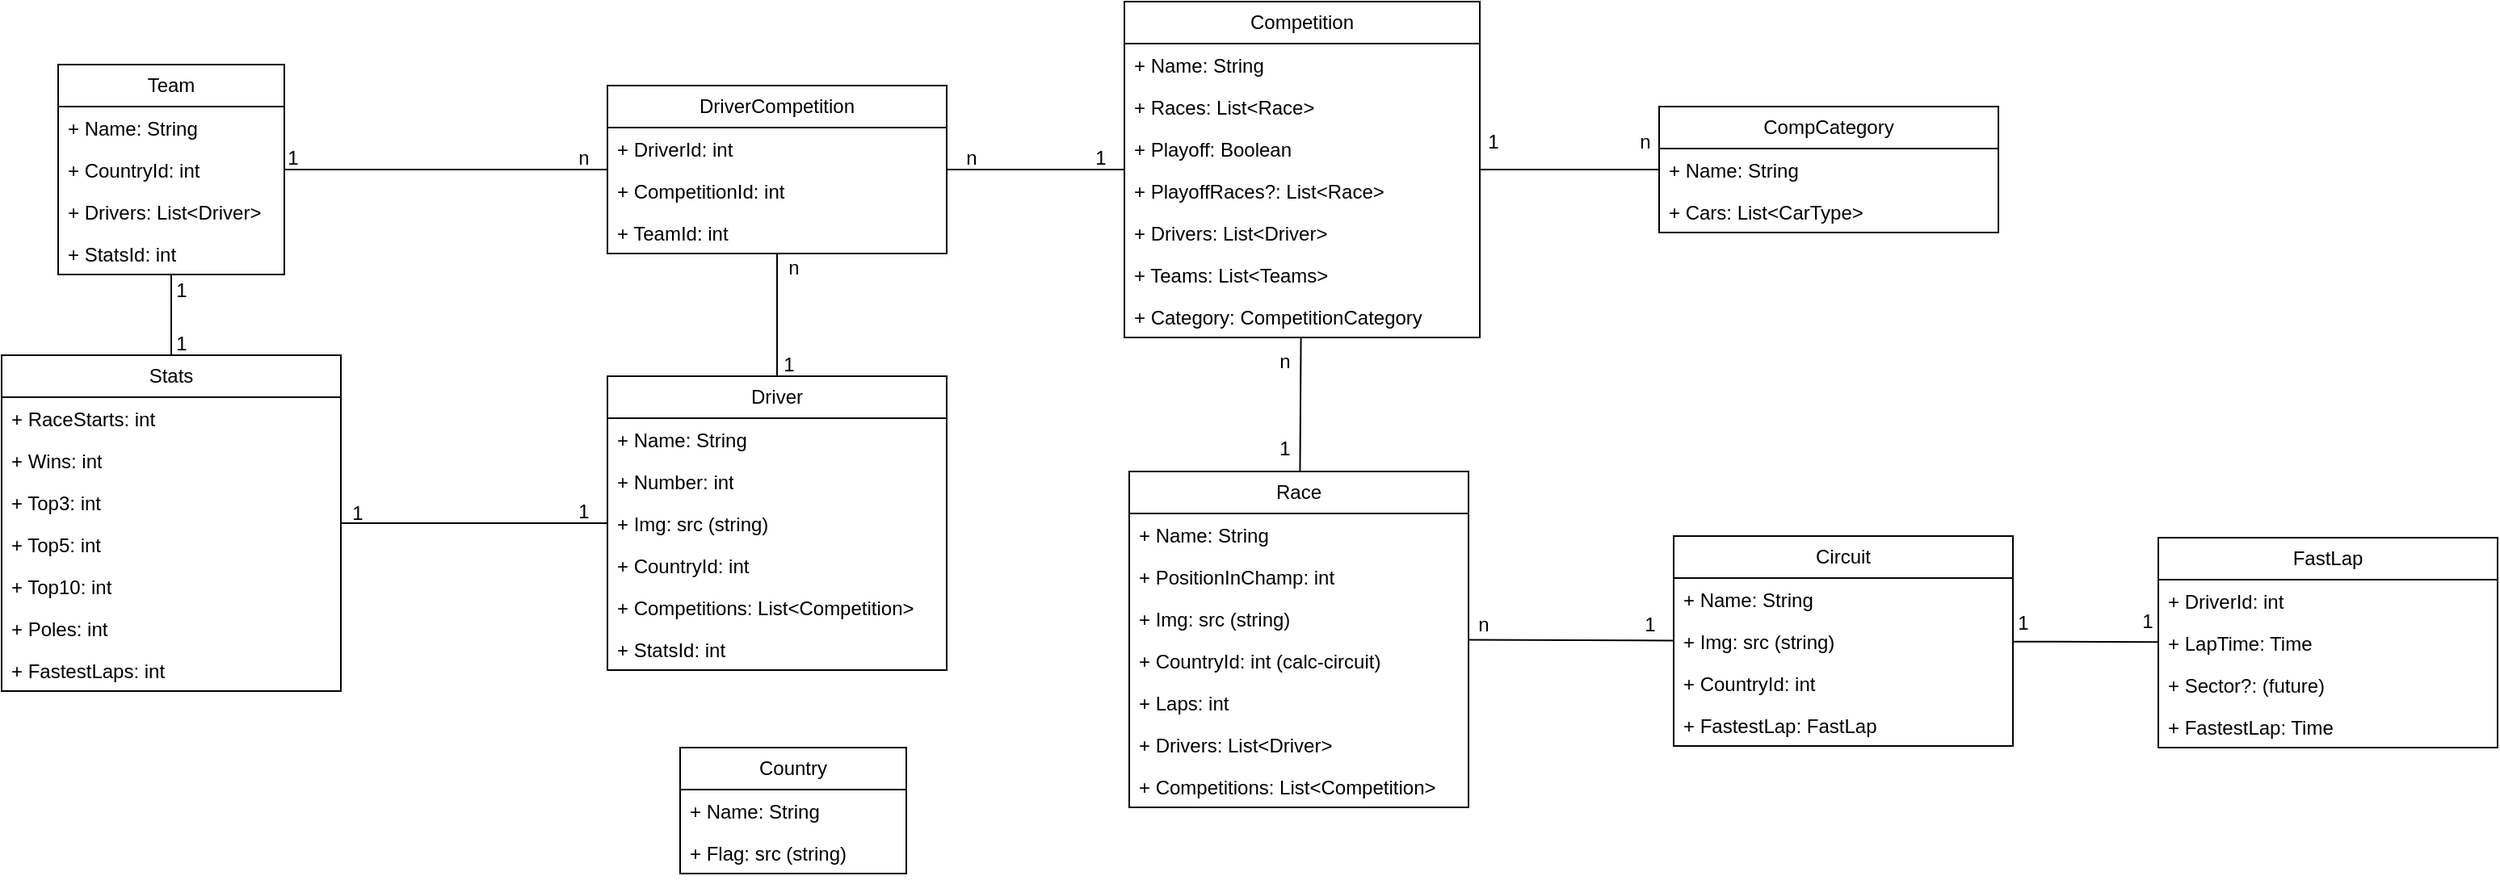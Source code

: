 <mxfile version="28.1.2">
  <diagram name="Página-1" id="OcSUh1CLWAXTDIVpvBT7">
    <mxGraphModel dx="2556" dy="1022" grid="1" gridSize="10" guides="1" tooltips="1" connect="1" arrows="1" fold="1" page="1" pageScale="1" pageWidth="827" pageHeight="1169" math="0" shadow="0">
      <root>
        <mxCell id="0" />
        <mxCell id="1" parent="0" />
        <mxCell id="iZZwLpHym2MTSKDfrfh_-1" value="Competition" style="swimlane;fontStyle=0;childLayout=stackLayout;horizontal=1;startSize=26;fillColor=none;horizontalStack=0;resizeParent=1;resizeParentMax=0;resizeLast=0;collapsible=1;marginBottom=0;whiteSpace=wrap;html=1;" parent="1" vertex="1">
          <mxGeometry x="120" y="58" width="220" height="208" as="geometry" />
        </mxCell>
        <mxCell id="iZZwLpHym2MTSKDfrfh_-2" value="+ Name: String" style="text;strokeColor=none;fillColor=none;align=left;verticalAlign=top;spacingLeft=4;spacingRight=4;overflow=hidden;rotatable=0;points=[[0,0.5],[1,0.5]];portConstraint=eastwest;whiteSpace=wrap;html=1;" parent="iZZwLpHym2MTSKDfrfh_-1" vertex="1">
          <mxGeometry y="26" width="220" height="26" as="geometry" />
        </mxCell>
        <mxCell id="iZZwLpHym2MTSKDfrfh_-3" value="+ Races: List&amp;lt;Race&amp;gt;" style="text;strokeColor=none;fillColor=none;align=left;verticalAlign=top;spacingLeft=4;spacingRight=4;overflow=hidden;rotatable=0;points=[[0,0.5],[1,0.5]];portConstraint=eastwest;whiteSpace=wrap;html=1;" parent="iZZwLpHym2MTSKDfrfh_-1" vertex="1">
          <mxGeometry y="52" width="220" height="26" as="geometry" />
        </mxCell>
        <mxCell id="iZZwLpHym2MTSKDfrfh_-4" value="+ Playoff: Boolean" style="text;strokeColor=none;fillColor=none;align=left;verticalAlign=top;spacingLeft=4;spacingRight=4;overflow=hidden;rotatable=0;points=[[0,0.5],[1,0.5]];portConstraint=eastwest;whiteSpace=wrap;html=1;" parent="iZZwLpHym2MTSKDfrfh_-1" vertex="1">
          <mxGeometry y="78" width="220" height="26" as="geometry" />
        </mxCell>
        <mxCell id="zDbxEIjYkLDfQTw5NEJN-1" value="+ PlayoffRaces?: List&amp;lt;Race&amp;gt;" style="text;strokeColor=none;fillColor=none;align=left;verticalAlign=top;spacingLeft=4;spacingRight=4;overflow=hidden;rotatable=0;points=[[0,0.5],[1,0.5]];portConstraint=eastwest;whiteSpace=wrap;html=1;" vertex="1" parent="iZZwLpHym2MTSKDfrfh_-1">
          <mxGeometry y="104" width="220" height="26" as="geometry" />
        </mxCell>
        <mxCell id="iZZwLpHym2MTSKDfrfh_-11" value="+ Drivers: List&amp;lt;Driver&amp;gt;" style="text;strokeColor=none;fillColor=none;align=left;verticalAlign=top;spacingLeft=4;spacingRight=4;overflow=hidden;rotatable=0;points=[[0,0.5],[1,0.5]];portConstraint=eastwest;whiteSpace=wrap;html=1;" parent="iZZwLpHym2MTSKDfrfh_-1" vertex="1">
          <mxGeometry y="130" width="220" height="26" as="geometry" />
        </mxCell>
        <mxCell id="iZZwLpHym2MTSKDfrfh_-61" value="+ Teams: List&amp;lt;Teams&amp;gt;" style="text;strokeColor=none;fillColor=none;align=left;verticalAlign=top;spacingLeft=4;spacingRight=4;overflow=hidden;rotatable=0;points=[[0,0.5],[1,0.5]];portConstraint=eastwest;whiteSpace=wrap;html=1;" parent="iZZwLpHym2MTSKDfrfh_-1" vertex="1">
          <mxGeometry y="156" width="220" height="26" as="geometry" />
        </mxCell>
        <mxCell id="iZZwLpHym2MTSKDfrfh_-5" value="+ Category: CompetitionCategory" style="text;strokeColor=none;fillColor=none;align=left;verticalAlign=top;spacingLeft=4;spacingRight=4;overflow=hidden;rotatable=0;points=[[0,0.5],[1,0.5]];portConstraint=eastwest;whiteSpace=wrap;html=1;" parent="iZZwLpHym2MTSKDfrfh_-1" vertex="1">
          <mxGeometry y="182" width="220" height="26" as="geometry" />
        </mxCell>
        <mxCell id="iZZwLpHym2MTSKDfrfh_-6" value="Driver" style="swimlane;fontStyle=0;childLayout=stackLayout;horizontal=1;startSize=26;fillColor=none;horizontalStack=0;resizeParent=1;resizeParentMax=0;resizeLast=0;collapsible=1;marginBottom=0;whiteSpace=wrap;html=1;" parent="1" vertex="1">
          <mxGeometry x="-200" y="290" width="210" height="182" as="geometry" />
        </mxCell>
        <mxCell id="iZZwLpHym2MTSKDfrfh_-7" value="+ Name: String" style="text;strokeColor=none;fillColor=none;align=left;verticalAlign=top;spacingLeft=4;spacingRight=4;overflow=hidden;rotatable=0;points=[[0,0.5],[1,0.5]];portConstraint=eastwest;whiteSpace=wrap;html=1;" parent="iZZwLpHym2MTSKDfrfh_-6" vertex="1">
          <mxGeometry y="26" width="210" height="26" as="geometry" />
        </mxCell>
        <mxCell id="iZZwLpHym2MTSKDfrfh_-8" value="+ Number: int" style="text;strokeColor=none;fillColor=none;align=left;verticalAlign=top;spacingLeft=4;spacingRight=4;overflow=hidden;rotatable=0;points=[[0,0.5],[1,0.5]];portConstraint=eastwest;whiteSpace=wrap;html=1;" parent="iZZwLpHym2MTSKDfrfh_-6" vertex="1">
          <mxGeometry y="52" width="210" height="26" as="geometry" />
        </mxCell>
        <mxCell id="iZZwLpHym2MTSKDfrfh_-24" value="+ Img: src (string)" style="text;strokeColor=none;fillColor=none;align=left;verticalAlign=top;spacingLeft=4;spacingRight=4;overflow=hidden;rotatable=0;points=[[0,0.5],[1,0.5]];portConstraint=eastwest;whiteSpace=wrap;html=1;" parent="iZZwLpHym2MTSKDfrfh_-6" vertex="1">
          <mxGeometry y="78" width="210" height="26" as="geometry" />
        </mxCell>
        <mxCell id="iZZwLpHym2MTSKDfrfh_-9" value="+ CountryId: int" style="text;strokeColor=none;fillColor=none;align=left;verticalAlign=top;spacingLeft=4;spacingRight=4;overflow=hidden;rotatable=0;points=[[0,0.5],[1,0.5]];portConstraint=eastwest;whiteSpace=wrap;html=1;" parent="iZZwLpHym2MTSKDfrfh_-6" vertex="1">
          <mxGeometry y="104" width="210" height="26" as="geometry" />
        </mxCell>
        <mxCell id="iZZwLpHym2MTSKDfrfh_-25" value="+ Competitions: List&amp;lt;Competition&amp;gt;" style="text;strokeColor=none;fillColor=none;align=left;verticalAlign=top;spacingLeft=4;spacingRight=4;overflow=hidden;rotatable=0;points=[[0,0.5],[1,0.5]];portConstraint=eastwest;whiteSpace=wrap;html=1;" parent="iZZwLpHym2MTSKDfrfh_-6" vertex="1">
          <mxGeometry y="130" width="210" height="26" as="geometry" />
        </mxCell>
        <mxCell id="zDbxEIjYkLDfQTw5NEJN-67" value="+ StatsId: int" style="text;strokeColor=none;fillColor=none;align=left;verticalAlign=top;spacingLeft=4;spacingRight=4;overflow=hidden;rotatable=0;points=[[0,0.5],[1,0.5]];portConstraint=eastwest;whiteSpace=wrap;html=1;" vertex="1" parent="iZZwLpHym2MTSKDfrfh_-6">
          <mxGeometry y="156" width="210" height="26" as="geometry" />
        </mxCell>
        <mxCell id="iZZwLpHym2MTSKDfrfh_-12" value="Team" style="swimlane;fontStyle=0;childLayout=stackLayout;horizontal=1;startSize=26;fillColor=none;horizontalStack=0;resizeParent=1;resizeParentMax=0;resizeLast=0;collapsible=1;marginBottom=0;whiteSpace=wrap;html=1;" parent="1" vertex="1">
          <mxGeometry x="-540" y="97" width="140" height="130" as="geometry" />
        </mxCell>
        <mxCell id="iZZwLpHym2MTSKDfrfh_-13" value="+ Name: String" style="text;strokeColor=none;fillColor=none;align=left;verticalAlign=top;spacingLeft=4;spacingRight=4;overflow=hidden;rotatable=0;points=[[0,0.5],[1,0.5]];portConstraint=eastwest;whiteSpace=wrap;html=1;" parent="iZZwLpHym2MTSKDfrfh_-12" vertex="1">
          <mxGeometry y="26" width="140" height="26" as="geometry" />
        </mxCell>
        <mxCell id="iZZwLpHym2MTSKDfrfh_-22" value="+ CountryId: int" style="text;strokeColor=none;fillColor=none;align=left;verticalAlign=top;spacingLeft=4;spacingRight=4;overflow=hidden;rotatable=0;points=[[0,0.5],[1,0.5]];portConstraint=eastwest;whiteSpace=wrap;html=1;" parent="iZZwLpHym2MTSKDfrfh_-12" vertex="1">
          <mxGeometry y="52" width="140" height="26" as="geometry" />
        </mxCell>
        <mxCell id="zDbxEIjYkLDfQTw5NEJN-13" value="+ Drivers: List&amp;lt;Driver&amp;gt;" style="text;strokeColor=none;fillColor=none;align=left;verticalAlign=top;spacingLeft=4;spacingRight=4;overflow=hidden;rotatable=0;points=[[0,0.5],[1,0.5]];portConstraint=eastwest;whiteSpace=wrap;html=1;" vertex="1" parent="iZZwLpHym2MTSKDfrfh_-12">
          <mxGeometry y="78" width="140" height="26" as="geometry" />
        </mxCell>
        <mxCell id="zDbxEIjYkLDfQTw5NEJN-66" value="+ StatsId: int" style="text;strokeColor=none;fillColor=none;align=left;verticalAlign=top;spacingLeft=4;spacingRight=4;overflow=hidden;rotatable=0;points=[[0,0.5],[1,0.5]];portConstraint=eastwest;whiteSpace=wrap;html=1;" vertex="1" parent="iZZwLpHym2MTSKDfrfh_-12">
          <mxGeometry y="104" width="140" height="26" as="geometry" />
        </mxCell>
        <mxCell id="iZZwLpHym2MTSKDfrfh_-17" value="Country" style="swimlane;fontStyle=0;childLayout=stackLayout;horizontal=1;startSize=26;fillColor=none;horizontalStack=0;resizeParent=1;resizeParentMax=0;resizeLast=0;collapsible=1;marginBottom=0;whiteSpace=wrap;html=1;" parent="1" vertex="1">
          <mxGeometry x="-155" y="520" width="140" height="78" as="geometry" />
        </mxCell>
        <mxCell id="iZZwLpHym2MTSKDfrfh_-18" value="+ Name: String" style="text;strokeColor=none;fillColor=none;align=left;verticalAlign=top;spacingLeft=4;spacingRight=4;overflow=hidden;rotatable=0;points=[[0,0.5],[1,0.5]];portConstraint=eastwest;whiteSpace=wrap;html=1;" parent="iZZwLpHym2MTSKDfrfh_-17" vertex="1">
          <mxGeometry y="26" width="140" height="26" as="geometry" />
        </mxCell>
        <mxCell id="iZZwLpHym2MTSKDfrfh_-19" value="+ Flag: src (string)" style="text;strokeColor=none;fillColor=none;align=left;verticalAlign=top;spacingLeft=4;spacingRight=4;overflow=hidden;rotatable=0;points=[[0,0.5],[1,0.5]];portConstraint=eastwest;whiteSpace=wrap;html=1;" parent="iZZwLpHym2MTSKDfrfh_-17" vertex="1">
          <mxGeometry y="52" width="140" height="26" as="geometry" />
        </mxCell>
        <mxCell id="iZZwLpHym2MTSKDfrfh_-26" value="Stats" style="swimlane;fontStyle=0;childLayout=stackLayout;horizontal=1;startSize=26;fillColor=none;horizontalStack=0;resizeParent=1;resizeParentMax=0;resizeLast=0;collapsible=1;marginBottom=0;whiteSpace=wrap;html=1;" parent="1" vertex="1">
          <mxGeometry x="-575" y="277" width="210" height="208" as="geometry" />
        </mxCell>
        <mxCell id="zDbxEIjYkLDfQTw5NEJN-65" value="+ RaceStarts&lt;span style=&quot;background-color: transparent; color: light-dark(rgb(0, 0, 0), rgb(255, 255, 255));&quot;&gt;: int&lt;/span&gt;" style="text;strokeColor=none;fillColor=none;align=left;verticalAlign=top;spacingLeft=4;spacingRight=4;overflow=hidden;rotatable=0;points=[[0,0.5],[1,0.5]];portConstraint=eastwest;whiteSpace=wrap;html=1;" vertex="1" parent="iZZwLpHym2MTSKDfrfh_-26">
          <mxGeometry y="26" width="210" height="26" as="geometry" />
        </mxCell>
        <mxCell id="iZZwLpHym2MTSKDfrfh_-32" value="+ Wins: int" style="text;strokeColor=none;fillColor=none;align=left;verticalAlign=top;spacingLeft=4;spacingRight=4;overflow=hidden;rotatable=0;points=[[0,0.5],[1,0.5]];portConstraint=eastwest;whiteSpace=wrap;html=1;" parent="iZZwLpHym2MTSKDfrfh_-26" vertex="1">
          <mxGeometry y="52" width="210" height="26" as="geometry" />
        </mxCell>
        <mxCell id="zDbxEIjYkLDfQTw5NEJN-25" value="+ Top3: int" style="text;strokeColor=none;fillColor=none;align=left;verticalAlign=top;spacingLeft=4;spacingRight=4;overflow=hidden;rotatable=0;points=[[0,0.5],[1,0.5]];portConstraint=eastwest;whiteSpace=wrap;html=1;" vertex="1" parent="iZZwLpHym2MTSKDfrfh_-26">
          <mxGeometry y="78" width="210" height="26" as="geometry" />
        </mxCell>
        <mxCell id="zDbxEIjYkLDfQTw5NEJN-27" value="+ Top5: int" style="text;strokeColor=none;fillColor=none;align=left;verticalAlign=top;spacingLeft=4;spacingRight=4;overflow=hidden;rotatable=0;points=[[0,0.5],[1,0.5]];portConstraint=eastwest;whiteSpace=wrap;html=1;" vertex="1" parent="iZZwLpHym2MTSKDfrfh_-26">
          <mxGeometry y="104" width="210" height="26" as="geometry" />
        </mxCell>
        <mxCell id="zDbxEIjYkLDfQTw5NEJN-64" value="+ Top10: int" style="text;strokeColor=none;fillColor=none;align=left;verticalAlign=top;spacingLeft=4;spacingRight=4;overflow=hidden;rotatable=0;points=[[0,0.5],[1,0.5]];portConstraint=eastwest;whiteSpace=wrap;html=1;" vertex="1" parent="iZZwLpHym2MTSKDfrfh_-26">
          <mxGeometry y="130" width="210" height="26" as="geometry" />
        </mxCell>
        <mxCell id="zDbxEIjYkLDfQTw5NEJN-26" value="+ Poles: int" style="text;strokeColor=none;fillColor=none;align=left;verticalAlign=top;spacingLeft=4;spacingRight=4;overflow=hidden;rotatable=0;points=[[0,0.5],[1,0.5]];portConstraint=eastwest;whiteSpace=wrap;html=1;" vertex="1" parent="iZZwLpHym2MTSKDfrfh_-26">
          <mxGeometry y="156" width="210" height="26" as="geometry" />
        </mxCell>
        <mxCell id="zDbxEIjYkLDfQTw5NEJN-28" value="+ FastestLaps: int" style="text;strokeColor=none;fillColor=none;align=left;verticalAlign=top;spacingLeft=4;spacingRight=4;overflow=hidden;rotatable=0;points=[[0,0.5],[1,0.5]];portConstraint=eastwest;whiteSpace=wrap;html=1;" vertex="1" parent="iZZwLpHym2MTSKDfrfh_-26">
          <mxGeometry y="182" width="210" height="26" as="geometry" />
        </mxCell>
        <mxCell id="iZZwLpHym2MTSKDfrfh_-34" value="Race" style="swimlane;fontStyle=0;childLayout=stackLayout;horizontal=1;startSize=26;fillColor=none;horizontalStack=0;resizeParent=1;resizeParentMax=0;resizeLast=0;collapsible=1;marginBottom=0;whiteSpace=wrap;html=1;" parent="1" vertex="1">
          <mxGeometry x="123" y="349" width="210" height="208" as="geometry" />
        </mxCell>
        <mxCell id="iZZwLpHym2MTSKDfrfh_-35" value="+ Name: String" style="text;strokeColor=none;fillColor=none;align=left;verticalAlign=top;spacingLeft=4;spacingRight=4;overflow=hidden;rotatable=0;points=[[0,0.5],[1,0.5]];portConstraint=eastwest;whiteSpace=wrap;html=1;" parent="iZZwLpHym2MTSKDfrfh_-34" vertex="1">
          <mxGeometry y="26" width="210" height="26" as="geometry" />
        </mxCell>
        <mxCell id="iZZwLpHym2MTSKDfrfh_-36" value="+ PositionInChamp: int" style="text;strokeColor=none;fillColor=none;align=left;verticalAlign=top;spacingLeft=4;spacingRight=4;overflow=hidden;rotatable=0;points=[[0,0.5],[1,0.5]];portConstraint=eastwest;whiteSpace=wrap;html=1;" parent="iZZwLpHym2MTSKDfrfh_-34" vertex="1">
          <mxGeometry y="52" width="210" height="26" as="geometry" />
        </mxCell>
        <mxCell id="iZZwLpHym2MTSKDfrfh_-37" value="+ Img: src (string)" style="text;strokeColor=none;fillColor=none;align=left;verticalAlign=top;spacingLeft=4;spacingRight=4;overflow=hidden;rotatable=0;points=[[0,0.5],[1,0.5]];portConstraint=eastwest;whiteSpace=wrap;html=1;" parent="iZZwLpHym2MTSKDfrfh_-34" vertex="1">
          <mxGeometry y="78" width="210" height="26" as="geometry" />
        </mxCell>
        <mxCell id="iZZwLpHym2MTSKDfrfh_-38" value="+ CountryId: int (calc-circuit)" style="text;strokeColor=none;fillColor=none;align=left;verticalAlign=top;spacingLeft=4;spacingRight=4;overflow=hidden;rotatable=0;points=[[0,0.5],[1,0.5]];portConstraint=eastwest;whiteSpace=wrap;html=1;" parent="iZZwLpHym2MTSKDfrfh_-34" vertex="1">
          <mxGeometry y="104" width="210" height="26" as="geometry" />
        </mxCell>
        <mxCell id="zDbxEIjYkLDfQTw5NEJN-48" value="+ Laps: int" style="text;strokeColor=none;fillColor=none;align=left;verticalAlign=top;spacingLeft=4;spacingRight=4;overflow=hidden;rotatable=0;points=[[0,0.5],[1,0.5]];portConstraint=eastwest;whiteSpace=wrap;html=1;" vertex="1" parent="iZZwLpHym2MTSKDfrfh_-34">
          <mxGeometry y="130" width="210" height="26" as="geometry" />
        </mxCell>
        <mxCell id="iZZwLpHym2MTSKDfrfh_-39" value="+ Drivers: List&amp;lt;Driver&amp;gt;" style="text;strokeColor=none;fillColor=none;align=left;verticalAlign=top;spacingLeft=4;spacingRight=4;overflow=hidden;rotatable=0;points=[[0,0.5],[1,0.5]];portConstraint=eastwest;whiteSpace=wrap;html=1;" parent="iZZwLpHym2MTSKDfrfh_-34" vertex="1">
          <mxGeometry y="156" width="210" height="26" as="geometry" />
        </mxCell>
        <mxCell id="iZZwLpHym2MTSKDfrfh_-40" value="+ Competitions: List&amp;lt;Competition&amp;gt;" style="text;strokeColor=none;fillColor=none;align=left;verticalAlign=top;spacingLeft=4;spacingRight=4;overflow=hidden;rotatable=0;points=[[0,0.5],[1,0.5]];portConstraint=eastwest;whiteSpace=wrap;html=1;" parent="iZZwLpHym2MTSKDfrfh_-34" vertex="1">
          <mxGeometry y="182" width="210" height="26" as="geometry" />
        </mxCell>
        <mxCell id="iZZwLpHym2MTSKDfrfh_-41" value="DriverCompetition" style="swimlane;fontStyle=0;childLayout=stackLayout;horizontal=1;startSize=26;fillColor=none;horizontalStack=0;resizeParent=1;resizeParentMax=0;resizeLast=0;collapsible=1;marginBottom=0;whiteSpace=wrap;html=1;" parent="1" vertex="1">
          <mxGeometry x="-200" y="110" width="210" height="104" as="geometry" />
        </mxCell>
        <mxCell id="iZZwLpHym2MTSKDfrfh_-42" value="+ DriverId: int" style="text;strokeColor=none;fillColor=none;align=left;verticalAlign=top;spacingLeft=4;spacingRight=4;overflow=hidden;rotatable=0;points=[[0,0.5],[1,0.5]];portConstraint=eastwest;whiteSpace=wrap;html=1;" parent="iZZwLpHym2MTSKDfrfh_-41" vertex="1">
          <mxGeometry y="26" width="210" height="26" as="geometry" />
        </mxCell>
        <mxCell id="iZZwLpHym2MTSKDfrfh_-43" value="+ CompetitionId: int" style="text;strokeColor=none;fillColor=none;align=left;verticalAlign=top;spacingLeft=4;spacingRight=4;overflow=hidden;rotatable=0;points=[[0,0.5],[1,0.5]];portConstraint=eastwest;whiteSpace=wrap;html=1;" parent="iZZwLpHym2MTSKDfrfh_-41" vertex="1">
          <mxGeometry y="52" width="210" height="26" as="geometry" />
        </mxCell>
        <mxCell id="iZZwLpHym2MTSKDfrfh_-44" value="+ TeamId: int" style="text;strokeColor=none;fillColor=none;align=left;verticalAlign=top;spacingLeft=4;spacingRight=4;overflow=hidden;rotatable=0;points=[[0,0.5],[1,0.5]];portConstraint=eastwest;whiteSpace=wrap;html=1;" parent="iZZwLpHym2MTSKDfrfh_-41" vertex="1">
          <mxGeometry y="78" width="210" height="26" as="geometry" />
        </mxCell>
        <mxCell id="iZZwLpHym2MTSKDfrfh_-49" value="" style="endArrow=none;html=1;rounded=0;" parent="1" source="iZZwLpHym2MTSKDfrfh_-6" target="iZZwLpHym2MTSKDfrfh_-41" edge="1">
          <mxGeometry width="50" height="50" relative="1" as="geometry">
            <mxPoint x="-30" y="270" as="sourcePoint" />
            <mxPoint x="20" y="220" as="targetPoint" />
          </mxGeometry>
        </mxCell>
        <mxCell id="iZZwLpHym2MTSKDfrfh_-50" value="1" style="text;html=1;align=center;verticalAlign=middle;resizable=0;points=[];autosize=1;strokeColor=none;fillColor=none;" parent="1" vertex="1">
          <mxGeometry x="-103" y="268" width="30" height="30" as="geometry" />
        </mxCell>
        <mxCell id="iZZwLpHym2MTSKDfrfh_-51" value="n" style="text;html=1;align=center;verticalAlign=middle;resizable=0;points=[];autosize=1;strokeColor=none;fillColor=none;" parent="1" vertex="1">
          <mxGeometry x="-100" y="208" width="30" height="30" as="geometry" />
        </mxCell>
        <mxCell id="iZZwLpHym2MTSKDfrfh_-52" value="" style="endArrow=none;html=1;rounded=0;" parent="1" source="iZZwLpHym2MTSKDfrfh_-41" target="iZZwLpHym2MTSKDfrfh_-1" edge="1">
          <mxGeometry width="50" height="50" relative="1" as="geometry">
            <mxPoint x="-30" y="170" as="sourcePoint" />
            <mxPoint x="20" y="120" as="targetPoint" />
          </mxGeometry>
        </mxCell>
        <mxCell id="iZZwLpHym2MTSKDfrfh_-53" value="n" style="text;html=1;align=center;verticalAlign=middle;resizable=0;points=[];autosize=1;strokeColor=none;fillColor=none;" parent="1" vertex="1">
          <mxGeometry x="10" y="140" width="30" height="30" as="geometry" />
        </mxCell>
        <mxCell id="iZZwLpHym2MTSKDfrfh_-54" value="1" style="text;html=1;align=center;verticalAlign=middle;resizable=0;points=[];autosize=1;strokeColor=none;fillColor=none;" parent="1" vertex="1">
          <mxGeometry x="90" y="140" width="30" height="30" as="geometry" />
        </mxCell>
        <mxCell id="iZZwLpHym2MTSKDfrfh_-55" value="" style="endArrow=none;html=1;rounded=0;" parent="1" source="iZZwLpHym2MTSKDfrfh_-12" target="iZZwLpHym2MTSKDfrfh_-41" edge="1">
          <mxGeometry width="50" height="50" relative="1" as="geometry">
            <mxPoint x="-390" y="270" as="sourcePoint" />
            <mxPoint x="-340" y="220" as="targetPoint" />
          </mxGeometry>
        </mxCell>
        <mxCell id="iZZwLpHym2MTSKDfrfh_-56" value="n" style="text;html=1;align=center;verticalAlign=middle;resizable=0;points=[];autosize=1;strokeColor=none;fillColor=none;" parent="1" vertex="1">
          <mxGeometry x="-230" y="140" width="30" height="30" as="geometry" />
        </mxCell>
        <mxCell id="iZZwLpHym2MTSKDfrfh_-57" value="1" style="text;html=1;align=center;verticalAlign=middle;resizable=0;points=[];autosize=1;strokeColor=none;fillColor=none;" parent="1" vertex="1">
          <mxGeometry x="-410" y="140" width="30" height="30" as="geometry" />
        </mxCell>
        <mxCell id="zDbxEIjYkLDfQTw5NEJN-9" value="" style="endArrow=none;html=1;rounded=0;" edge="1" parent="1" source="iZZwLpHym2MTSKDfrfh_-34" target="iZZwLpHym2MTSKDfrfh_-1">
          <mxGeometry width="50" height="50" relative="1" as="geometry">
            <mxPoint x="210" y="300" as="sourcePoint" />
            <mxPoint x="260" y="250" as="targetPoint" />
          </mxGeometry>
        </mxCell>
        <mxCell id="zDbxEIjYkLDfQTw5NEJN-11" value="n" style="text;html=1;align=center;verticalAlign=middle;resizable=0;points=[];autosize=1;strokeColor=none;fillColor=none;" vertex="1" parent="1">
          <mxGeometry x="204" y="266" width="30" height="30" as="geometry" />
        </mxCell>
        <mxCell id="zDbxEIjYkLDfQTw5NEJN-12" value="1" style="text;html=1;align=center;verticalAlign=middle;resizable=0;points=[];autosize=1;strokeColor=none;fillColor=none;" vertex="1" parent="1">
          <mxGeometry x="204" y="320" width="30" height="30" as="geometry" />
        </mxCell>
        <mxCell id="zDbxEIjYkLDfQTw5NEJN-14" value="" style="endArrow=none;html=1;rounded=0;" edge="1" parent="1" source="iZZwLpHym2MTSKDfrfh_-26" target="iZZwLpHym2MTSKDfrfh_-6">
          <mxGeometry width="50" height="50" relative="1" as="geometry">
            <mxPoint x="-80" y="480" as="sourcePoint" />
            <mxPoint x="-30" y="430" as="targetPoint" />
          </mxGeometry>
        </mxCell>
        <mxCell id="zDbxEIjYkLDfQTw5NEJN-29" value="Circuit" style="swimlane;fontStyle=0;childLayout=stackLayout;horizontal=1;startSize=26;fillColor=none;horizontalStack=0;resizeParent=1;resizeParentMax=0;resizeLast=0;collapsible=1;marginBottom=0;whiteSpace=wrap;html=1;" vertex="1" parent="1">
          <mxGeometry x="460" y="389" width="210" height="130" as="geometry" />
        </mxCell>
        <mxCell id="zDbxEIjYkLDfQTw5NEJN-30" value="+ Name: String" style="text;strokeColor=none;fillColor=none;align=left;verticalAlign=top;spacingLeft=4;spacingRight=4;overflow=hidden;rotatable=0;points=[[0,0.5],[1,0.5]];portConstraint=eastwest;whiteSpace=wrap;html=1;" vertex="1" parent="zDbxEIjYkLDfQTw5NEJN-29">
          <mxGeometry y="26" width="210" height="26" as="geometry" />
        </mxCell>
        <mxCell id="zDbxEIjYkLDfQTw5NEJN-32" value="+ Img: src (string)" style="text;strokeColor=none;fillColor=none;align=left;verticalAlign=top;spacingLeft=4;spacingRight=4;overflow=hidden;rotatable=0;points=[[0,0.5],[1,0.5]];portConstraint=eastwest;whiteSpace=wrap;html=1;" vertex="1" parent="zDbxEIjYkLDfQTw5NEJN-29">
          <mxGeometry y="52" width="210" height="26" as="geometry" />
        </mxCell>
        <mxCell id="zDbxEIjYkLDfQTw5NEJN-33" value="+ CountryId: int" style="text;strokeColor=none;fillColor=none;align=left;verticalAlign=top;spacingLeft=4;spacingRight=4;overflow=hidden;rotatable=0;points=[[0,0.5],[1,0.5]];portConstraint=eastwest;whiteSpace=wrap;html=1;" vertex="1" parent="zDbxEIjYkLDfQTw5NEJN-29">
          <mxGeometry y="78" width="210" height="26" as="geometry" />
        </mxCell>
        <mxCell id="zDbxEIjYkLDfQTw5NEJN-36" value="+ FastestLap: FastLap" style="text;strokeColor=none;fillColor=none;align=left;verticalAlign=top;spacingLeft=4;spacingRight=4;overflow=hidden;rotatable=0;points=[[0,0.5],[1,0.5]];portConstraint=eastwest;whiteSpace=wrap;html=1;" vertex="1" parent="zDbxEIjYkLDfQTw5NEJN-29">
          <mxGeometry y="104" width="210" height="26" as="geometry" />
        </mxCell>
        <mxCell id="zDbxEIjYkLDfQTw5NEJN-37" value="" style="endArrow=none;html=1;rounded=0;" edge="1" parent="1" source="iZZwLpHym2MTSKDfrfh_-34" target="zDbxEIjYkLDfQTw5NEJN-29">
          <mxGeometry width="50" height="50" relative="1" as="geometry">
            <mxPoint x="310" y="580" as="sourcePoint" />
            <mxPoint x="360" y="530" as="targetPoint" />
          </mxGeometry>
        </mxCell>
        <mxCell id="zDbxEIjYkLDfQTw5NEJN-38" value="1" style="text;html=1;align=center;verticalAlign=middle;resizable=0;points=[];autosize=1;strokeColor=none;fillColor=none;" vertex="1" parent="1">
          <mxGeometry x="430" y="429" width="30" height="30" as="geometry" />
        </mxCell>
        <mxCell id="zDbxEIjYkLDfQTw5NEJN-39" value="n" style="text;html=1;align=center;verticalAlign=middle;resizable=0;points=[];autosize=1;strokeColor=none;fillColor=none;" vertex="1" parent="1">
          <mxGeometry x="327" y="429" width="30" height="30" as="geometry" />
        </mxCell>
        <mxCell id="zDbxEIjYkLDfQTw5NEJN-40" value="FastLap" style="swimlane;fontStyle=0;childLayout=stackLayout;horizontal=1;startSize=26;fillColor=none;horizontalStack=0;resizeParent=1;resizeParentMax=0;resizeLast=0;collapsible=1;marginBottom=0;whiteSpace=wrap;html=1;" vertex="1" parent="1">
          <mxGeometry x="760" y="390" width="210" height="130" as="geometry" />
        </mxCell>
        <mxCell id="zDbxEIjYkLDfQTw5NEJN-41" value="+ DriverId: int" style="text;strokeColor=none;fillColor=none;align=left;verticalAlign=top;spacingLeft=4;spacingRight=4;overflow=hidden;rotatable=0;points=[[0,0.5],[1,0.5]];portConstraint=eastwest;whiteSpace=wrap;html=1;" vertex="1" parent="zDbxEIjYkLDfQTw5NEJN-40">
          <mxGeometry y="26" width="210" height="26" as="geometry" />
        </mxCell>
        <mxCell id="zDbxEIjYkLDfQTw5NEJN-42" value="+ LapTime: Time" style="text;strokeColor=none;fillColor=none;align=left;verticalAlign=top;spacingLeft=4;spacingRight=4;overflow=hidden;rotatable=0;points=[[0,0.5],[1,0.5]];portConstraint=eastwest;whiteSpace=wrap;html=1;" vertex="1" parent="zDbxEIjYkLDfQTw5NEJN-40">
          <mxGeometry y="52" width="210" height="26" as="geometry" />
        </mxCell>
        <mxCell id="zDbxEIjYkLDfQTw5NEJN-43" value="+ Sector?: (future)" style="text;strokeColor=none;fillColor=none;align=left;verticalAlign=top;spacingLeft=4;spacingRight=4;overflow=hidden;rotatable=0;points=[[0,0.5],[1,0.5]];portConstraint=eastwest;whiteSpace=wrap;html=1;" vertex="1" parent="zDbxEIjYkLDfQTw5NEJN-40">
          <mxGeometry y="78" width="210" height="26" as="geometry" />
        </mxCell>
        <mxCell id="zDbxEIjYkLDfQTw5NEJN-44" value="+ FastestLap: Time" style="text;strokeColor=none;fillColor=none;align=left;verticalAlign=top;spacingLeft=4;spacingRight=4;overflow=hidden;rotatable=0;points=[[0,0.5],[1,0.5]];portConstraint=eastwest;whiteSpace=wrap;html=1;" vertex="1" parent="zDbxEIjYkLDfQTw5NEJN-40">
          <mxGeometry y="104" width="210" height="26" as="geometry" />
        </mxCell>
        <mxCell id="zDbxEIjYkLDfQTw5NEJN-45" value="" style="endArrow=none;html=1;rounded=0;" edge="1" parent="1" source="zDbxEIjYkLDfQTw5NEJN-29" target="zDbxEIjYkLDfQTw5NEJN-40">
          <mxGeometry width="50" height="50" relative="1" as="geometry">
            <mxPoint x="630" y="350" as="sourcePoint" />
            <mxPoint x="680" y="300" as="targetPoint" />
          </mxGeometry>
        </mxCell>
        <mxCell id="zDbxEIjYkLDfQTw5NEJN-46" value="1" style="text;html=1;align=center;verticalAlign=middle;resizable=0;points=[];autosize=1;strokeColor=none;fillColor=none;" vertex="1" parent="1">
          <mxGeometry x="661" y="428" width="30" height="30" as="geometry" />
        </mxCell>
        <mxCell id="zDbxEIjYkLDfQTw5NEJN-47" value="1" style="text;html=1;align=center;verticalAlign=middle;resizable=0;points=[];autosize=1;strokeColor=none;fillColor=none;" vertex="1" parent="1">
          <mxGeometry x="738" y="427" width="30" height="30" as="geometry" />
        </mxCell>
        <mxCell id="zDbxEIjYkLDfQTw5NEJN-49" value="CompCategory" style="swimlane;fontStyle=0;childLayout=stackLayout;horizontal=1;startSize=26;fillColor=none;horizontalStack=0;resizeParent=1;resizeParentMax=0;resizeLast=0;collapsible=1;marginBottom=0;whiteSpace=wrap;html=1;" vertex="1" parent="1">
          <mxGeometry x="451" y="123" width="210" height="78" as="geometry" />
        </mxCell>
        <mxCell id="zDbxEIjYkLDfQTw5NEJN-50" value="+ Name: String" style="text;strokeColor=none;fillColor=none;align=left;verticalAlign=top;spacingLeft=4;spacingRight=4;overflow=hidden;rotatable=0;points=[[0,0.5],[1,0.5]];portConstraint=eastwest;whiteSpace=wrap;html=1;" vertex="1" parent="zDbxEIjYkLDfQTw5NEJN-49">
          <mxGeometry y="26" width="210" height="26" as="geometry" />
        </mxCell>
        <mxCell id="zDbxEIjYkLDfQTw5NEJN-52" value="+ Cars: List&amp;lt;CarType&amp;gt;" style="text;strokeColor=none;fillColor=none;align=left;verticalAlign=top;spacingLeft=4;spacingRight=4;overflow=hidden;rotatable=0;points=[[0,0.5],[1,0.5]];portConstraint=eastwest;whiteSpace=wrap;html=1;" vertex="1" parent="zDbxEIjYkLDfQTw5NEJN-49">
          <mxGeometry y="52" width="210" height="26" as="geometry" />
        </mxCell>
        <mxCell id="zDbxEIjYkLDfQTw5NEJN-54" value="" style="endArrow=none;html=1;rounded=0;" edge="1" parent="1" source="zDbxEIjYkLDfQTw5NEJN-49" target="iZZwLpHym2MTSKDfrfh_-1">
          <mxGeometry width="50" height="50" relative="1" as="geometry">
            <mxPoint x="430" y="300" as="sourcePoint" />
            <mxPoint x="480" y="250" as="targetPoint" />
          </mxGeometry>
        </mxCell>
        <mxCell id="zDbxEIjYkLDfQTw5NEJN-55" value="1" style="text;html=1;align=center;verticalAlign=middle;resizable=0;points=[];autosize=1;strokeColor=none;fillColor=none;" vertex="1" parent="1">
          <mxGeometry x="333" y="130" width="30" height="30" as="geometry" />
        </mxCell>
        <mxCell id="zDbxEIjYkLDfQTw5NEJN-59" value="n" style="text;html=1;align=center;verticalAlign=middle;resizable=0;points=[];autosize=1;strokeColor=none;fillColor=none;" vertex="1" parent="1">
          <mxGeometry x="427" y="130" width="30" height="30" as="geometry" />
        </mxCell>
        <mxCell id="zDbxEIjYkLDfQTw5NEJN-73" value="1" style="text;html=1;align=center;verticalAlign=middle;resizable=0;points=[];autosize=1;strokeColor=none;fillColor=none;" vertex="1" parent="1">
          <mxGeometry x="-479" y="222" width="30" height="30" as="geometry" />
        </mxCell>
        <mxCell id="zDbxEIjYkLDfQTw5NEJN-76" value="" style="endArrow=none;html=1;rounded=0;" edge="1" parent="1" source="iZZwLpHym2MTSKDfrfh_-12" target="iZZwLpHym2MTSKDfrfh_-26">
          <mxGeometry width="50" height="50" relative="1" as="geometry">
            <mxPoint x="-280" y="280" as="sourcePoint" />
            <mxPoint x="-230" y="230" as="targetPoint" />
          </mxGeometry>
        </mxCell>
        <mxCell id="zDbxEIjYkLDfQTw5NEJN-78" value="1" style="text;html=1;align=center;verticalAlign=middle;resizable=0;points=[];autosize=1;strokeColor=none;fillColor=none;" vertex="1" parent="1">
          <mxGeometry x="-479" y="255" width="30" height="30" as="geometry" />
        </mxCell>
        <mxCell id="zDbxEIjYkLDfQTw5NEJN-79" value="1" style="text;html=1;align=center;verticalAlign=middle;resizable=0;points=[];autosize=1;strokeColor=none;fillColor=none;" vertex="1" parent="1">
          <mxGeometry x="-230" y="359" width="30" height="30" as="geometry" />
        </mxCell>
        <mxCell id="zDbxEIjYkLDfQTw5NEJN-80" value="1" style="text;html=1;align=center;verticalAlign=middle;resizable=0;points=[];autosize=1;strokeColor=none;fillColor=none;" vertex="1" parent="1">
          <mxGeometry x="-370" y="360" width="30" height="30" as="geometry" />
        </mxCell>
      </root>
    </mxGraphModel>
  </diagram>
</mxfile>
